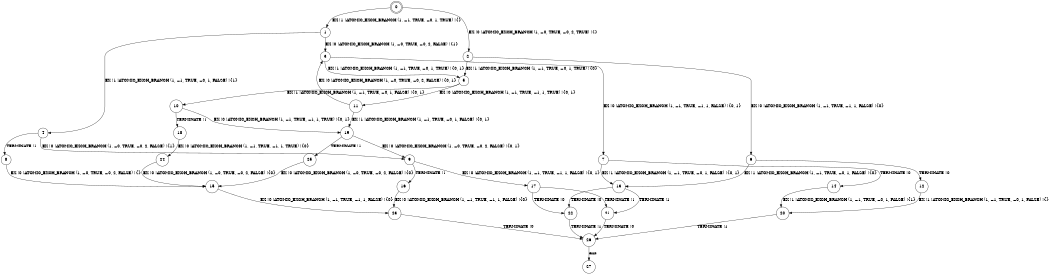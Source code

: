 digraph BCG {
size = "7, 10.5";
center = TRUE;
node [shape = circle];
0 [peripheries = 2];
0 -> 1 [label = "EX !1 !ATOMIC_EXCH_BRANCH (1, +1, TRUE, +0, 1, TRUE) !{}"];
0 -> 2 [label = "EX !0 !ATOMIC_EXCH_BRANCH (1, +0, TRUE, +0, 2, TRUE) !{}"];
1 -> 3 [label = "EX !0 !ATOMIC_EXCH_BRANCH (1, +0, TRUE, +0, 2, FALSE) !{1}"];
1 -> 4 [label = "EX !1 !ATOMIC_EXCH_BRANCH (1, +1, TRUE, +0, 1, FALSE) !{1}"];
2 -> 5 [label = "EX !1 !ATOMIC_EXCH_BRANCH (1, +1, TRUE, +0, 1, TRUE) !{0}"];
2 -> 6 [label = "EX !0 !ATOMIC_EXCH_BRANCH (1, +1, TRUE, +1, 1, FALSE) !{0}"];
3 -> 5 [label = "EX !1 !ATOMIC_EXCH_BRANCH (1, +1, TRUE, +0, 1, TRUE) !{0, 1}"];
3 -> 7 [label = "EX !0 !ATOMIC_EXCH_BRANCH (1, +1, TRUE, +1, 1, FALSE) !{0, 1}"];
4 -> 8 [label = "TERMINATE !1"];
4 -> 9 [label = "EX !0 !ATOMIC_EXCH_BRANCH (1, +0, TRUE, +0, 2, FALSE) !{1}"];
5 -> 10 [label = "EX !1 !ATOMIC_EXCH_BRANCH (1, +1, TRUE, +0, 1, FALSE) !{0, 1}"];
5 -> 11 [label = "EX !0 !ATOMIC_EXCH_BRANCH (1, +1, TRUE, +1, 1, TRUE) !{0, 1}"];
6 -> 12 [label = "TERMINATE !0"];
6 -> 13 [label = "EX !1 !ATOMIC_EXCH_BRANCH (1, +1, TRUE, +0, 1, FALSE) !{0}"];
7 -> 14 [label = "TERMINATE !0"];
7 -> 13 [label = "EX !1 !ATOMIC_EXCH_BRANCH (1, +1, TRUE, +0, 1, FALSE) !{0, 1}"];
8 -> 15 [label = "EX !0 !ATOMIC_EXCH_BRANCH (1, +0, TRUE, +0, 2, FALSE) !{}"];
9 -> 16 [label = "TERMINATE !1"];
9 -> 17 [label = "EX !0 !ATOMIC_EXCH_BRANCH (1, +1, TRUE, +1, 1, FALSE) !{0, 1}"];
10 -> 18 [label = "TERMINATE !1"];
10 -> 19 [label = "EX !0 !ATOMIC_EXCH_BRANCH (1, +1, TRUE, +1, 1, TRUE) !{0, 1}"];
11 -> 19 [label = "EX !1 !ATOMIC_EXCH_BRANCH (1, +1, TRUE, +0, 1, FALSE) !{0, 1}"];
11 -> 3 [label = "EX !0 !ATOMIC_EXCH_BRANCH (1, +0, TRUE, +0, 2, FALSE) !{0, 1}"];
12 -> 20 [label = "EX !1 !ATOMIC_EXCH_BRANCH (1, +1, TRUE, +0, 1, FALSE) !{}"];
13 -> 21 [label = "TERMINATE !1"];
13 -> 22 [label = "TERMINATE !0"];
14 -> 20 [label = "EX !1 !ATOMIC_EXCH_BRANCH (1, +1, TRUE, +0, 1, FALSE) !{1}"];
15 -> 23 [label = "EX !0 !ATOMIC_EXCH_BRANCH (1, +1, TRUE, +1, 1, FALSE) !{0}"];
16 -> 23 [label = "EX !0 !ATOMIC_EXCH_BRANCH (1, +1, TRUE, +1, 1, FALSE) !{0}"];
17 -> 21 [label = "TERMINATE !1"];
17 -> 22 [label = "TERMINATE !0"];
18 -> 24 [label = "EX !0 !ATOMIC_EXCH_BRANCH (1, +1, TRUE, +1, 1, TRUE) !{0}"];
19 -> 25 [label = "TERMINATE !1"];
19 -> 9 [label = "EX !0 !ATOMIC_EXCH_BRANCH (1, +0, TRUE, +0, 2, FALSE) !{0, 1}"];
20 -> 26 [label = "TERMINATE !1"];
21 -> 26 [label = "TERMINATE !0"];
22 -> 26 [label = "TERMINATE !1"];
23 -> 26 [label = "TERMINATE !0"];
24 -> 15 [label = "EX !0 !ATOMIC_EXCH_BRANCH (1, +0, TRUE, +0, 2, FALSE) !{0}"];
25 -> 15 [label = "EX !0 !ATOMIC_EXCH_BRANCH (1, +0, TRUE, +0, 2, FALSE) !{0}"];
26 -> 27 [label = "exit"];
}
